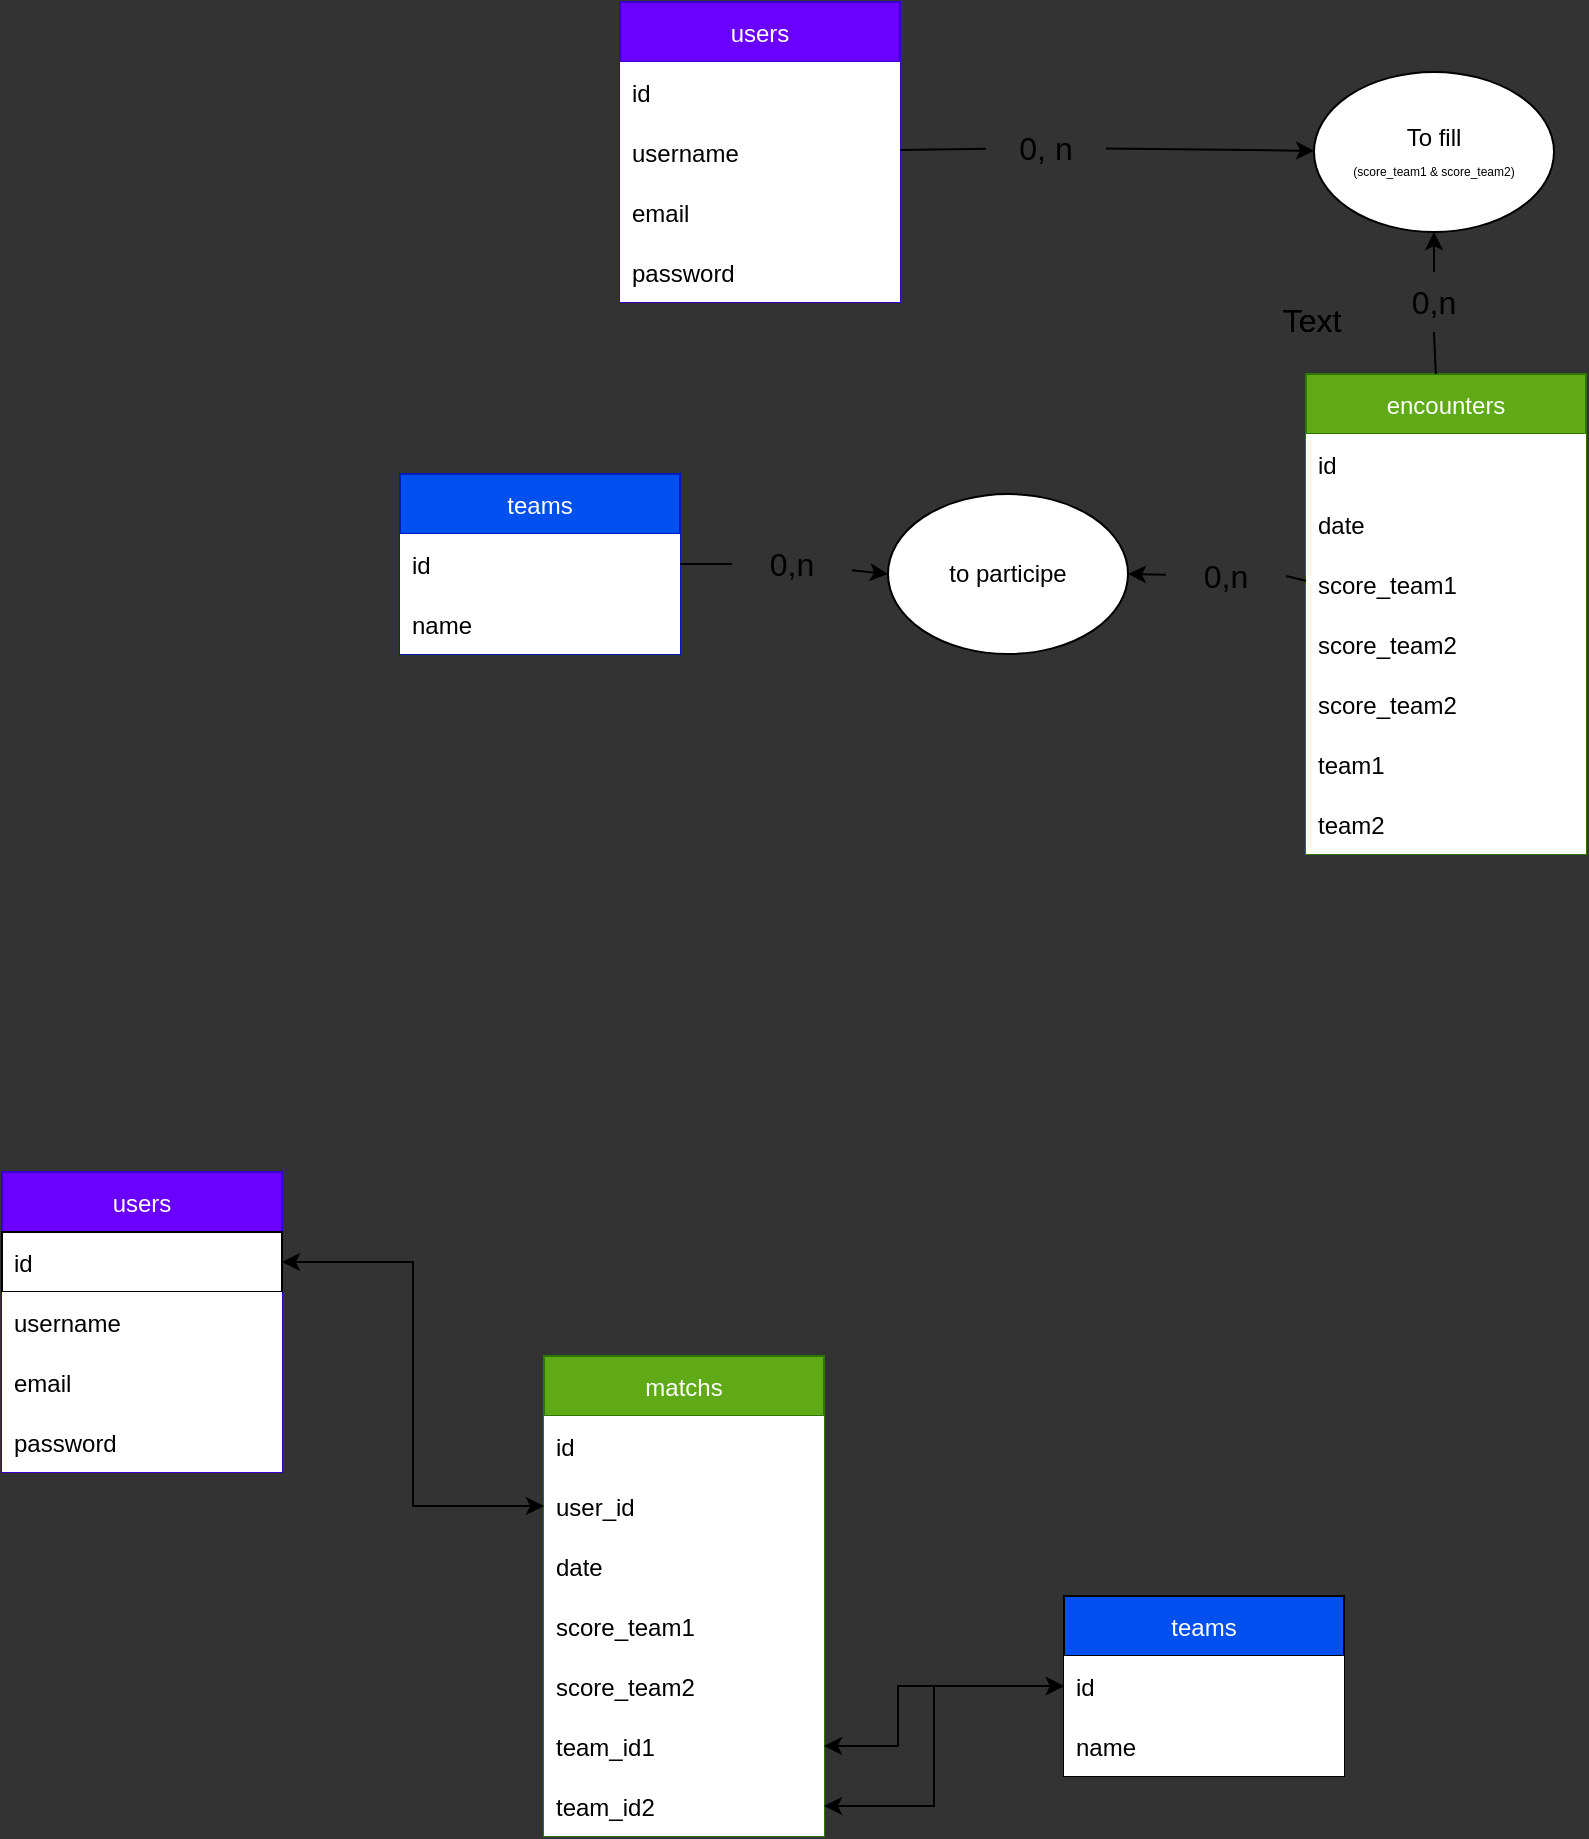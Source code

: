 <mxfile>
    <diagram id="moAj0ZgK-iWVBSQXD-7P" name="MLD-MCD peps">
        <mxGraphModel dx="389" dy="1152" grid="0" gridSize="10" guides="1" tooltips="1" connect="1" arrows="1" fold="1" page="0" pageScale="1" pageWidth="827" pageHeight="1169" background="#333333" math="0" shadow="0">
            <root>
                <mxCell id="0"/>
                <mxCell id="1" parent="0"/>
                <mxCell id="30" style="edgeStyle=none;html=1;rounded=0;startArrow=none;" parent="1" source="41" target="35" edge="1">
                    <mxGeometry relative="1" as="geometry">
                        <mxPoint x="675" y="-552.0" as="targetPoint"/>
                    </mxGeometry>
                </mxCell>
                <mxCell id="2" value="users" style="swimlane;fontStyle=0;childLayout=stackLayout;horizontal=1;startSize=30;horizontalStack=0;resizeParent=1;resizeParentMax=0;resizeLast=0;collapsible=1;marginBottom=0;fillColor=#6a00ff;fontColor=#ffffff;strokeColor=#3700CC;rounded=0;" parent="1" vertex="1">
                    <mxGeometry x="484" y="-629" width="140" height="150" as="geometry"/>
                </mxCell>
                <mxCell id="3" value="id" style="text;strokeColor=none;fillColor=default;align=left;verticalAlign=middle;spacingLeft=4;spacingRight=4;overflow=hidden;points=[[0,0.5],[1,0.5]];portConstraint=eastwest;rotatable=0;rounded=0;" parent="2" vertex="1">
                    <mxGeometry y="30" width="140" height="30" as="geometry"/>
                </mxCell>
                <mxCell id="4" value="username" style="text;strokeColor=none;fillColor=default;align=left;verticalAlign=middle;spacingLeft=4;spacingRight=4;overflow=hidden;points=[[0,0.5],[1,0.5]];portConstraint=eastwest;rotatable=0;rounded=0;" parent="2" vertex="1">
                    <mxGeometry y="60" width="140" height="30" as="geometry"/>
                </mxCell>
                <mxCell id="10" value="email" style="text;strokeColor=none;fillColor=default;align=left;verticalAlign=middle;spacingLeft=4;spacingRight=4;overflow=hidden;points=[[0,0.5],[1,0.5]];portConstraint=eastwest;rotatable=0;rounded=0;" parent="2" vertex="1">
                    <mxGeometry y="90" width="140" height="30" as="geometry"/>
                </mxCell>
                <mxCell id="5" value="password" style="text;strokeColor=none;fillColor=default;align=left;verticalAlign=middle;spacingLeft=4;spacingRight=4;overflow=hidden;points=[[0,0.5],[1,0.5]];portConstraint=eastwest;rotatable=0;rounded=0;" parent="2" vertex="1">
                    <mxGeometry y="120" width="140" height="30" as="geometry"/>
                </mxCell>
                <mxCell id="22" style="edgeStyle=none;html=1;entryX=0;entryY=0.5;entryDx=0;entryDy=0;rounded=0;startArrow=none;" parent="1" source="50" target="21" edge="1">
                    <mxGeometry relative="1" as="geometry">
                        <mxPoint x="546" y="-252.0" as="targetPoint"/>
                    </mxGeometry>
                </mxCell>
                <mxCell id="6" value="teams" style="swimlane;fontStyle=0;childLayout=stackLayout;horizontal=1;startSize=30;horizontalStack=0;resizeParent=1;resizeParentMax=0;resizeLast=0;collapsible=1;marginBottom=0;fillColor=#0050ef;fontColor=#ffffff;strokeColor=#001DBC;rounded=0;" parent="1" vertex="1">
                    <mxGeometry x="374" y="-393" width="140" height="90" as="geometry"/>
                </mxCell>
                <mxCell id="7" value="id" style="text;strokeColor=none;fillColor=default;align=left;verticalAlign=middle;spacingLeft=4;spacingRight=4;overflow=hidden;points=[[0,0.5],[1,0.5]];portConstraint=eastwest;rotatable=0;rounded=0;" parent="6" vertex="1">
                    <mxGeometry y="30" width="140" height="30" as="geometry"/>
                </mxCell>
                <mxCell id="8" value="name" style="text;strokeColor=none;fillColor=default;align=left;verticalAlign=middle;spacingLeft=4;spacingRight=4;overflow=hidden;points=[[0,0.5],[1,0.5]];portConstraint=eastwest;rotatable=0;rounded=0;" parent="6" vertex="1">
                    <mxGeometry y="60" width="140" height="30" as="geometry"/>
                </mxCell>
                <mxCell id="23" style="edgeStyle=none;html=1;entryX=1;entryY=0.5;entryDx=0;entryDy=0;rounded=0;startArrow=none;" parent="1" source="47" target="21" edge="1">
                    <mxGeometry relative="1" as="geometry"/>
                </mxCell>
                <mxCell id="36" style="edgeStyle=none;html=1;entryX=0.5;entryY=1;entryDx=0;entryDy=0;rounded=0;startArrow=none;" parent="1" source="44" target="35" edge="1">
                    <mxGeometry relative="1" as="geometry"/>
                </mxCell>
                <mxCell id="11" value="encounters" style="swimlane;fontStyle=0;childLayout=stackLayout;horizontal=1;startSize=30;horizontalStack=0;resizeParent=1;resizeParentMax=0;resizeLast=0;collapsible=1;marginBottom=0;fillColor=#60a917;fontColor=#ffffff;strokeColor=#2D7600;rounded=0;" parent="1" vertex="1">
                    <mxGeometry x="827" y="-443" width="140" height="240" as="geometry"/>
                </mxCell>
                <mxCell id="12" value="id" style="text;strokeColor=none;fillColor=default;align=left;verticalAlign=middle;spacingLeft=4;spacingRight=4;overflow=hidden;points=[[0,0.5],[1,0.5]];portConstraint=eastwest;rotatable=0;rounded=0;" parent="11" vertex="1">
                    <mxGeometry y="30" width="140" height="30" as="geometry"/>
                </mxCell>
                <mxCell id="13" value="date" style="text;strokeColor=none;fillColor=default;align=left;verticalAlign=middle;spacingLeft=4;spacingRight=4;overflow=hidden;points=[[0,0.5],[1,0.5]];portConstraint=eastwest;rotatable=0;rounded=0;" parent="11" vertex="1">
                    <mxGeometry y="60" width="140" height="30" as="geometry"/>
                </mxCell>
                <mxCell id="38" value="score_team1" style="text;strokeColor=none;fillColor=default;align=left;verticalAlign=middle;spacingLeft=4;spacingRight=4;overflow=hidden;points=[[0,0.5],[1,0.5]];portConstraint=eastwest;rotatable=0;rounded=0;" parent="11" vertex="1">
                    <mxGeometry y="90" width="140" height="30" as="geometry"/>
                </mxCell>
                <mxCell id="39" value="score_team2" style="text;strokeColor=none;fillColor=default;align=left;verticalAlign=middle;spacingLeft=4;spacingRight=4;overflow=hidden;points=[[0,0.5],[1,0.5]];portConstraint=eastwest;rotatable=0;rounded=0;" parent="11" vertex="1">
                    <mxGeometry y="120" width="140" height="30" as="geometry"/>
                </mxCell>
                <mxCell id="52" value="score_team2" style="text;strokeColor=none;fillColor=default;align=left;verticalAlign=middle;spacingLeft=4;spacingRight=4;overflow=hidden;points=[[0,0.5],[1,0.5]];portConstraint=eastwest;rotatable=0;rounded=0;" parent="11" vertex="1">
                    <mxGeometry y="150" width="140" height="30" as="geometry"/>
                </mxCell>
                <mxCell id="14" value="team1" style="text;strokeColor=none;fillColor=default;align=left;verticalAlign=middle;spacingLeft=4;spacingRight=4;overflow=hidden;points=[[0,0.5],[1,0.5]];portConstraint=eastwest;rotatable=0;rounded=0;" parent="11" vertex="1">
                    <mxGeometry y="180" width="140" height="30" as="geometry"/>
                </mxCell>
                <mxCell id="15" value="team2" style="text;strokeColor=none;fillColor=default;align=left;verticalAlign=middle;spacingLeft=4;spacingRight=4;overflow=hidden;points=[[0,0.5],[1,0.5]];portConstraint=eastwest;rotatable=0;rounded=0;" parent="11" vertex="1">
                    <mxGeometry y="210" width="140" height="30" as="geometry"/>
                </mxCell>
                <mxCell id="21" value="to participe" style="ellipse;whiteSpace=wrap;html=1;rounded=0;" parent="1" vertex="1">
                    <mxGeometry x="618" y="-383" width="120" height="80" as="geometry"/>
                </mxCell>
                <mxCell id="35" value="To fill &lt;br&gt;&lt;font style=&quot;font-size: 6px&quot;&gt;(score_team1 &amp;amp; score_team2)&lt;/font&gt;" style="ellipse;whiteSpace=wrap;html=1;rounded=0;" parent="1" vertex="1">
                    <mxGeometry x="831" y="-594" width="120" height="80" as="geometry"/>
                </mxCell>
                <mxCell id="41" value="&lt;font style=&quot;font-size: 16px&quot;&gt;0, n&lt;/font&gt;" style="text;html=1;strokeColor=none;fillColor=none;align=center;verticalAlign=middle;whiteSpace=wrap;rounded=0;fontSize=6;" parent="1" vertex="1">
                    <mxGeometry x="667" y="-571" width="60" height="30" as="geometry"/>
                </mxCell>
                <mxCell id="42" value="" style="edgeStyle=none;html=1;rounded=0;endArrow=none;" parent="1" source="2" target="41" edge="1">
                    <mxGeometry relative="1" as="geometry">
                        <mxPoint x="536" y="-552.584" as="sourcePoint"/>
                        <mxPoint x="887.004" y="-555.514" as="targetPoint"/>
                    </mxGeometry>
                </mxCell>
                <mxCell id="44" value="0,n" style="text;html=1;strokeColor=none;fillColor=none;align=center;verticalAlign=middle;whiteSpace=wrap;rounded=0;fontSize=16;" parent="1" vertex="1">
                    <mxGeometry x="861" y="-494" width="60" height="30" as="geometry"/>
                </mxCell>
                <mxCell id="45" value="" style="edgeStyle=none;html=1;entryX=0.5;entryY=1;entryDx=0;entryDy=0;rounded=0;endArrow=none;" parent="1" source="11" target="44" edge="1">
                    <mxGeometry relative="1" as="geometry">
                        <mxPoint x="893.42" y="-443" as="sourcePoint"/>
                        <mxPoint x="891" y="-514" as="targetPoint"/>
                    </mxGeometry>
                </mxCell>
                <mxCell id="46" value="Text" style="text;html=1;strokeColor=none;fillColor=none;align=center;verticalAlign=middle;whiteSpace=wrap;rounded=0;fontSize=16;" parent="1" vertex="1">
                    <mxGeometry x="800" y="-485" width="60" height="30" as="geometry"/>
                </mxCell>
                <mxCell id="47" value="0,n" style="text;html=1;strokeColor=none;fillColor=none;align=center;verticalAlign=middle;whiteSpace=wrap;rounded=0;fontSize=16;" parent="1" vertex="1">
                    <mxGeometry x="757" y="-357" width="60" height="30" as="geometry"/>
                </mxCell>
                <mxCell id="48" value="" style="edgeStyle=none;html=1;entryX=1;entryY=0.5;entryDx=0;entryDy=0;rounded=0;endArrow=none;" parent="1" source="11" target="47" edge="1">
                    <mxGeometry relative="1" as="geometry">
                        <mxPoint x="827" y="-340.201" as="sourcePoint"/>
                        <mxPoint x="738.0" y="-343" as="targetPoint"/>
                    </mxGeometry>
                </mxCell>
                <mxCell id="49" value="Text" style="text;html=1;strokeColor=none;fillColor=none;align=center;verticalAlign=middle;whiteSpace=wrap;rounded=0;fontSize=16;" parent="1" vertex="1">
                    <mxGeometry x="800" y="-485" width="60" height="30" as="geometry"/>
                </mxCell>
                <mxCell id="50" value="0,n" style="text;html=1;strokeColor=none;fillColor=none;align=center;verticalAlign=middle;whiteSpace=wrap;rounded=0;fontSize=16;" parent="1" vertex="1">
                    <mxGeometry x="540" y="-363" width="60" height="30" as="geometry"/>
                </mxCell>
                <mxCell id="51" value="" style="edgeStyle=none;html=1;entryX=0;entryY=0.5;entryDx=0;entryDy=0;rounded=0;endArrow=none;" parent="1" source="6" target="50" edge="1">
                    <mxGeometry relative="1" as="geometry">
                        <mxPoint x="618.0" y="-343" as="targetPoint"/>
                        <mxPoint x="539" y="-344.06" as="sourcePoint"/>
                    </mxGeometry>
                </mxCell>
                <mxCell id="53" value="users" style="swimlane;fontStyle=0;childLayout=stackLayout;horizontal=1;startSize=30;horizontalStack=0;resizeParent=1;resizeParentMax=0;resizeLast=0;collapsible=1;marginBottom=0;fillColor=#6a00ff;fontColor=#ffffff;strokeColor=#3700CC;rounded=0;" parent="1" vertex="1">
                    <mxGeometry x="175" y="-44" width="140" height="150" as="geometry"/>
                </mxCell>
                <mxCell id="54" value="id" style="text;strokeColor=default;fillColor=default;align=left;verticalAlign=middle;spacingLeft=4;spacingRight=4;overflow=hidden;points=[[0,0.5],[1,0.5]];portConstraint=eastwest;rotatable=0;rounded=0;" parent="53" vertex="1">
                    <mxGeometry y="30" width="140" height="30" as="geometry"/>
                </mxCell>
                <mxCell id="55" value="username" style="text;strokeColor=none;fillColor=default;align=left;verticalAlign=middle;spacingLeft=4;spacingRight=4;overflow=hidden;points=[[0,0.5],[1,0.5]];portConstraint=eastwest;rotatable=0;rounded=0;" parent="53" vertex="1">
                    <mxGeometry y="60" width="140" height="30" as="geometry"/>
                </mxCell>
                <mxCell id="56" value="email" style="text;strokeColor=none;fillColor=default;align=left;verticalAlign=middle;spacingLeft=4;spacingRight=4;overflow=hidden;points=[[0,0.5],[1,0.5]];portConstraint=eastwest;rotatable=0;rounded=0;" parent="53" vertex="1">
                    <mxGeometry y="90" width="140" height="30" as="geometry"/>
                </mxCell>
                <mxCell id="57" value="password" style="text;strokeColor=none;fillColor=default;align=left;verticalAlign=middle;spacingLeft=4;spacingRight=4;overflow=hidden;points=[[0,0.5],[1,0.5]];portConstraint=eastwest;rotatable=0;rounded=0;" parent="53" vertex="1">
                    <mxGeometry y="120" width="140" height="30" as="geometry"/>
                </mxCell>
                <mxCell id="58" value="matchs" style="swimlane;fontStyle=0;childLayout=stackLayout;horizontal=1;startSize=30;horizontalStack=0;resizeParent=1;resizeParentMax=0;resizeLast=0;collapsible=1;marginBottom=0;fillColor=#60a917;fontColor=#ffffff;strokeColor=#2D7600;rounded=0;" parent="1" vertex="1">
                    <mxGeometry x="446" y="48" width="140" height="240" as="geometry"/>
                </mxCell>
                <mxCell id="59" value="id" style="text;strokeColor=none;fillColor=default;align=left;verticalAlign=middle;spacingLeft=4;spacingRight=4;overflow=hidden;points=[[0,0.5],[1,0.5]];portConstraint=eastwest;rotatable=0;rounded=0;" parent="58" vertex="1">
                    <mxGeometry y="30" width="140" height="30" as="geometry"/>
                </mxCell>
                <mxCell id="60" value="user_id" style="text;strokeColor=none;fillColor=default;align=left;verticalAlign=middle;spacingLeft=4;spacingRight=4;overflow=hidden;points=[[0,0.5],[1,0.5]];portConstraint=eastwest;rotatable=0;rounded=0;" parent="58" vertex="1">
                    <mxGeometry y="60" width="140" height="30" as="geometry"/>
                </mxCell>
                <mxCell id="72" value="date" style="text;strokeColor=none;fillColor=default;align=left;verticalAlign=middle;spacingLeft=4;spacingRight=4;overflow=hidden;points=[[0,0.5],[1,0.5]];portConstraint=eastwest;rotatable=0;rounded=0;" parent="58" vertex="1">
                    <mxGeometry y="90" width="140" height="30" as="geometry"/>
                </mxCell>
                <mxCell id="61" value="score_team1" style="text;strokeColor=none;fillColor=default;align=left;verticalAlign=middle;spacingLeft=4;spacingRight=4;overflow=hidden;points=[[0,0.5],[1,0.5]];portConstraint=eastwest;rotatable=0;rounded=0;" parent="58" vertex="1">
                    <mxGeometry y="120" width="140" height="30" as="geometry"/>
                </mxCell>
                <mxCell id="62" value="score_team2" style="text;strokeColor=none;fillColor=default;align=left;verticalAlign=middle;spacingLeft=4;spacingRight=4;overflow=hidden;points=[[0,0.5],[1,0.5]];portConstraint=eastwest;rotatable=0;rounded=0;" parent="58" vertex="1">
                    <mxGeometry y="150" width="140" height="30" as="geometry"/>
                </mxCell>
                <mxCell id="64" value="team_id1" style="text;strokeColor=none;fillColor=default;align=left;verticalAlign=middle;spacingLeft=4;spacingRight=4;overflow=hidden;points=[[0,0.5],[1,0.5]];portConstraint=eastwest;rotatable=0;rounded=0;" parent="58" vertex="1">
                    <mxGeometry y="180" width="140" height="30" as="geometry"/>
                </mxCell>
                <mxCell id="65" value="team_id2" style="text;strokeColor=none;fillColor=default;align=left;verticalAlign=middle;spacingLeft=4;spacingRight=4;overflow=hidden;points=[[0,0.5],[1,0.5]];portConstraint=eastwest;rotatable=0;rounded=0;" parent="58" vertex="1">
                    <mxGeometry y="210" width="140" height="30" as="geometry"/>
                </mxCell>
                <mxCell id="66" value="teams" style="swimlane;fontStyle=0;childLayout=stackLayout;horizontal=1;startSize=30;horizontalStack=0;resizeParent=1;resizeParentMax=0;resizeLast=0;collapsible=1;marginBottom=0;fillColor=#0050ef;fontColor=#ffffff;strokeColor=default;rounded=0;" parent="1" vertex="1">
                    <mxGeometry x="706" y="168" width="140" height="90" as="geometry"/>
                </mxCell>
                <mxCell id="67" value="id" style="text;strokeColor=none;fillColor=default;align=left;verticalAlign=middle;spacingLeft=4;spacingRight=4;overflow=hidden;points=[[0,0.5],[1,0.5]];portConstraint=eastwest;rotatable=0;rounded=0;" parent="66" vertex="1">
                    <mxGeometry y="30" width="140" height="30" as="geometry"/>
                </mxCell>
                <mxCell id="68" value="name" style="text;strokeColor=none;fillColor=default;align=left;verticalAlign=middle;spacingLeft=4;spacingRight=4;overflow=hidden;points=[[0,0.5],[1,0.5]];portConstraint=eastwest;rotatable=0;rounded=0;" parent="66" vertex="1">
                    <mxGeometry y="60" width="140" height="30" as="geometry"/>
                </mxCell>
                <mxCell id="92" style="edgeStyle=elbowEdgeStyle;html=1;exitX=0;exitY=0.5;exitDx=0;exitDy=0;entryX=1;entryY=0.5;entryDx=0;entryDy=0;rounded=0;startArrow=classic;startFill=1;" parent="1" source="60" target="54" edge="1">
                    <mxGeometry relative="1" as="geometry"/>
                </mxCell>
                <mxCell id="93" style="edgeStyle=elbowEdgeStyle;rounded=0;html=1;startArrow=classic;startFill=1;entryX=1;entryY=0.5;entryDx=0;entryDy=0;exitX=0;exitY=0.5;exitDx=0;exitDy=0;" parent="1" source="66" target="64" edge="1">
                    <mxGeometry relative="1" as="geometry">
                        <mxPoint x="590.48" y="246.543" as="targetPoint"/>
                        <mxPoint x="669" y="201" as="sourcePoint"/>
                        <Array as="points">
                            <mxPoint x="623" y="221"/>
                            <mxPoint x="634" y="237"/>
                            <mxPoint x="634" y="276"/>
                        </Array>
                    </mxGeometry>
                </mxCell>
                <mxCell id="95" style="edgeStyle=elbowEdgeStyle;rounded=0;html=1;entryX=1;entryY=0.5;entryDx=0;entryDy=0;startArrow=classic;startFill=1;exitX=0;exitY=0.5;exitDx=0;exitDy=0;" parent="1" source="66" target="65" edge="1">
                    <mxGeometry relative="1" as="geometry">
                        <mxPoint x="671" y="173" as="sourcePoint"/>
                        <Array as="points">
                            <mxPoint x="641" y="233"/>
                        </Array>
                    </mxGeometry>
                </mxCell>
            </root>
        </mxGraphModel>
    </diagram>
</mxfile>